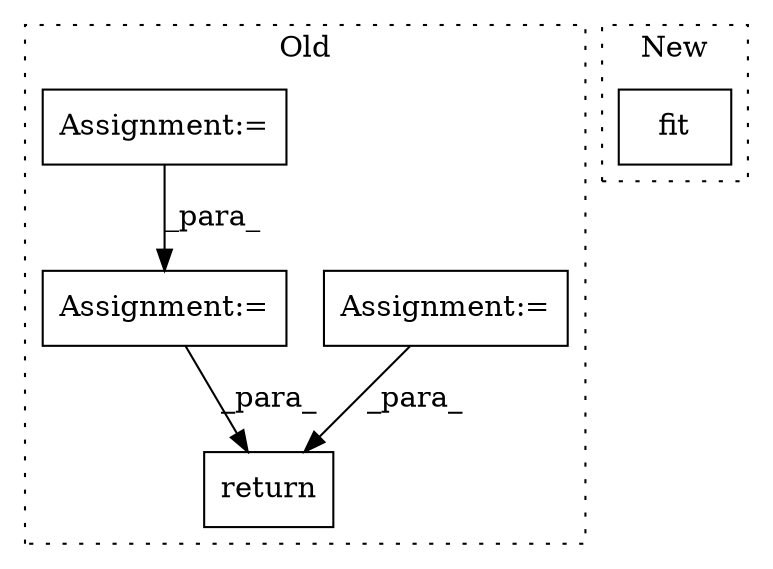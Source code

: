 digraph G {
subgraph cluster0 {
1 [label="return" a="41" s="1497" l="12" shape="box"];
3 [label="Assignment:=" a="7" s="859" l="2" shape="box"];
4 [label="Assignment:=" a="7" s="842" l="2" shape="box"];
5 [label="Assignment:=" a="7" s="766" l="1" shape="box"];
label = "Old";
style="dotted";
}
subgraph cluster1 {
2 [label="fit" a="32" s="1049,1067" l="4,1" shape="box"];
label = "New";
style="dotted";
}
3 -> 1 [label="_para_"];
4 -> 1 [label="_para_"];
5 -> 4 [label="_para_"];
}